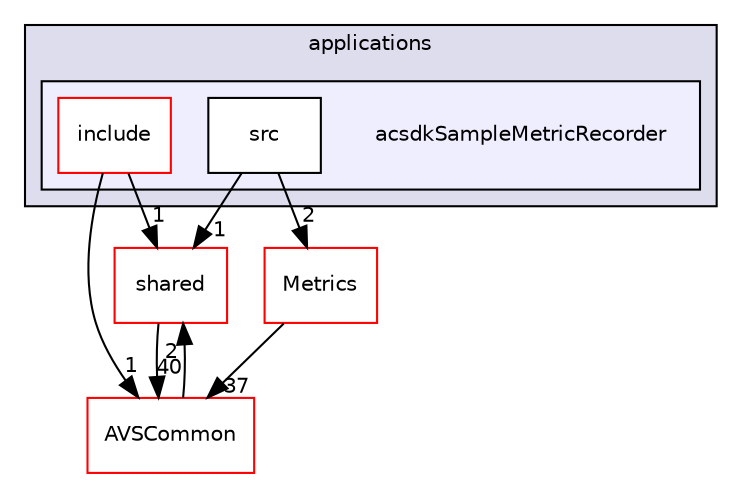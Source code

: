 digraph "/workplace/avs-device-sdk/applications/acsdkSampleMetricRecorder" {
  compound=true
  node [ fontsize="10", fontname="Helvetica"];
  edge [ labelfontsize="10", labelfontname="Helvetica"];
  subgraph clusterdir_a6e4fee11f07c3b70486e88fe92cbbdc {
    graph [ bgcolor="#ddddee", pencolor="black", label="applications" fontname="Helvetica", fontsize="10", URL="dir_a6e4fee11f07c3b70486e88fe92cbbdc.html"]
  subgraph clusterdir_f0211a837f5821a6a4f7dce18e559ffd {
    graph [ bgcolor="#eeeeff", pencolor="black", label="" URL="dir_f0211a837f5821a6a4f7dce18e559ffd.html"];
    dir_f0211a837f5821a6a4f7dce18e559ffd [shape=plaintext label="acsdkSampleMetricRecorder"];
    dir_670598820ff98147b434b67b78984d05 [shape=box label="include" color="red" fillcolor="white" style="filled" URL="dir_670598820ff98147b434b67b78984d05.html"];
    dir_1b2c3ab7f2d290ac316411dc94dff7e8 [shape=box label="src" color="black" fillcolor="white" style="filled" URL="dir_1b2c3ab7f2d290ac316411dc94dff7e8.html"];
  }
  }
  dir_9982052f7ce695d12571567315b2fafa [shape=box label="shared" fillcolor="white" style="filled" color="red" URL="dir_9982052f7ce695d12571567315b2fafa.html"];
  dir_43f851592d494520999e836628ea5995 [shape=box label="Metrics" fillcolor="white" style="filled" color="red" URL="dir_43f851592d494520999e836628ea5995.html"];
  dir_13e65effb2bde530b17b3d5eefcd0266 [shape=box label="AVSCommon" fillcolor="white" style="filled" color="red" URL="dir_13e65effb2bde530b17b3d5eefcd0266.html"];
  dir_9982052f7ce695d12571567315b2fafa->dir_13e65effb2bde530b17b3d5eefcd0266 [headlabel="40", labeldistance=1.5 headhref="dir_000116_000017.html"];
  dir_1b2c3ab7f2d290ac316411dc94dff7e8->dir_9982052f7ce695d12571567315b2fafa [headlabel="1", labeldistance=1.5 headhref="dir_000089_000116.html"];
  dir_1b2c3ab7f2d290ac316411dc94dff7e8->dir_43f851592d494520999e836628ea5995 [headlabel="2", labeldistance=1.5 headhref="dir_000089_000680.html"];
  dir_43f851592d494520999e836628ea5995->dir_13e65effb2bde530b17b3d5eefcd0266 [headlabel="37", labeldistance=1.5 headhref="dir_000680_000017.html"];
  dir_670598820ff98147b434b67b78984d05->dir_9982052f7ce695d12571567315b2fafa [headlabel="1", labeldistance=1.5 headhref="dir_000086_000116.html"];
  dir_670598820ff98147b434b67b78984d05->dir_13e65effb2bde530b17b3d5eefcd0266 [headlabel="1", labeldistance=1.5 headhref="dir_000086_000017.html"];
  dir_13e65effb2bde530b17b3d5eefcd0266->dir_9982052f7ce695d12571567315b2fafa [headlabel="2", labeldistance=1.5 headhref="dir_000017_000116.html"];
}
